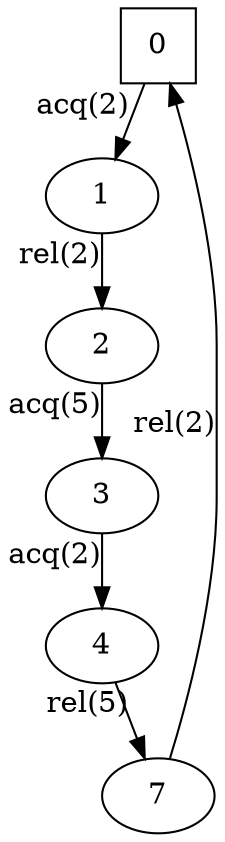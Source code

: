 digraph auto_2{
0[shape=square];
1;
2;
3;
4;
7;
0 -> 1[xlabel="acq(2)"];
2 -> 3[xlabel="acq(5)"];
1 -> 2[xlabel="rel(2)"];
3 -> 4[xlabel="acq(2)"];
4 -> 7[xlabel="rel(5)"];
7 -> 0[xlabel="rel(2)"];
}
